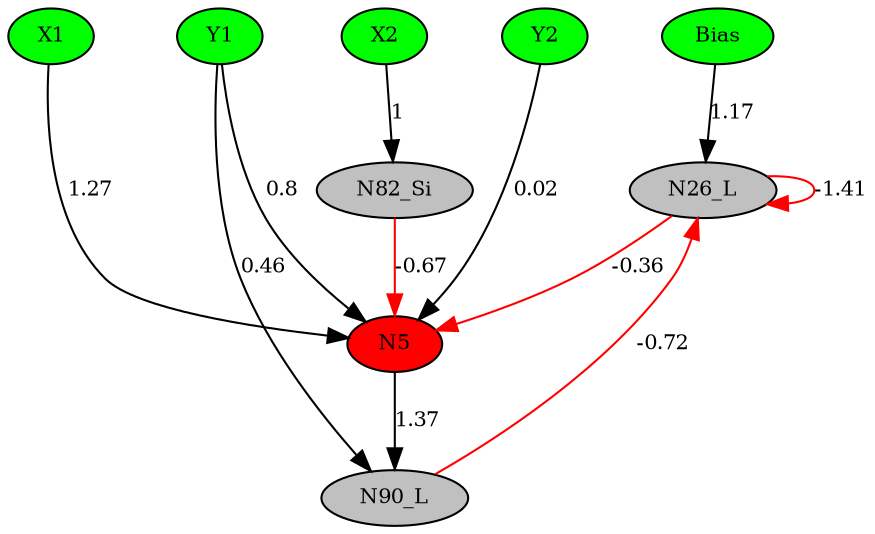 digraph g { 
N0 [shape=ellipse, label=Bias,fontsize=10,height=0.1,width=0.1,style=filled,fillcolor=green]
N1[shape=ellipse label=X1,fontsize=10,height=0.1,width=0.1,style=filled,fillcolor=green]
N2[shape=ellipse label=Y1,fontsize=10,height=0.1,width=0.1,style=filled,fillcolor=green]
N3[shape=ellipse label=X2,fontsize=10,height=0.1,width=0.1,style=filled,fillcolor=green]
N4[shape=ellipse label=Y2,fontsize=10,height=0.1,width=0.1,style=filled,fillcolor=green]
N5[shape=ellipse,fontsize = 10, height = 0.1, width = 0.1, style = filled, fillcolor = red]
N26[shape=ellipse, label=N26_L,fontsize=10,height=0.1,width=0.1,style=filled,fillcolor=gray]
N82[shape=ellipse, label=N82_Si,fontsize=10,height=0.1,width=0.1,style=filled,fillcolor=gray]
N90[shape=ellipse, label=N90_L,fontsize=10,height=0.1,width=0.1,style=filled,fillcolor=gray]
N1 -> N5 [color=black] [ label=1.27,fontsize=10]
N2 -> N5 [color=black] [ label=0.8,fontsize=10]
N4 -> N5 [color=black] [ label=0.02,fontsize=10]
N0 -> N26 [color=black] [ label=1.17,fontsize=10]
N26 -> N5 [color=red] [arrowType=inv][ label=-0.36,fontsize=10]
N26 -> N26 [color=red] [arrowType=inv][ label=-1.41,fontsize=10]
N3 -> N82 [color=black] [ label=1,fontsize=10]
N82 -> N5 [color=red] [arrowType=inv][ label=-0.67,fontsize=10]
N2 -> N90 [color=black] [ label=0.46,fontsize=10]
N90 -> N26 [color=red] [arrowType=inv][ label=-0.72,fontsize=10]
N5 -> N90 [color=black] [ label=1.37,fontsize=10]
 { rank=same; 
N5
 } 
 { rank=same; 
N1 ->N2 ->N3 ->N4 ->N0 [style=invis]
 } 
}
